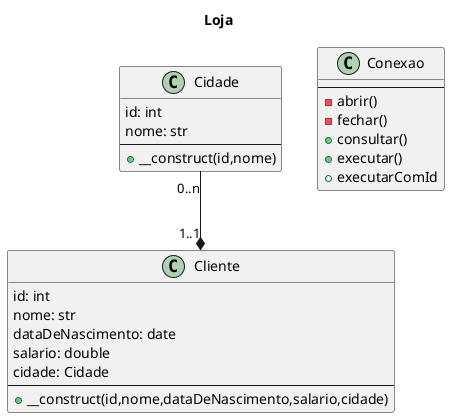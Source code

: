 @startuml bola

title Loja

class Cliente{
id: int
nome: str
dataDeNascimento: date
salario: double
cidade: Cidade
--
+__construct(id,nome,dataDeNascimento,salario,cidade)
}

class Cidade{
id: int
nome: str
--
+__construct(id,nome)
}

class Conexao{
    --
    -abrir()
    -fechar()
    +consultar()
    +executar()
    +executarComId
}

Cidade "0..n" --* "1..1" Cliente

@enduml